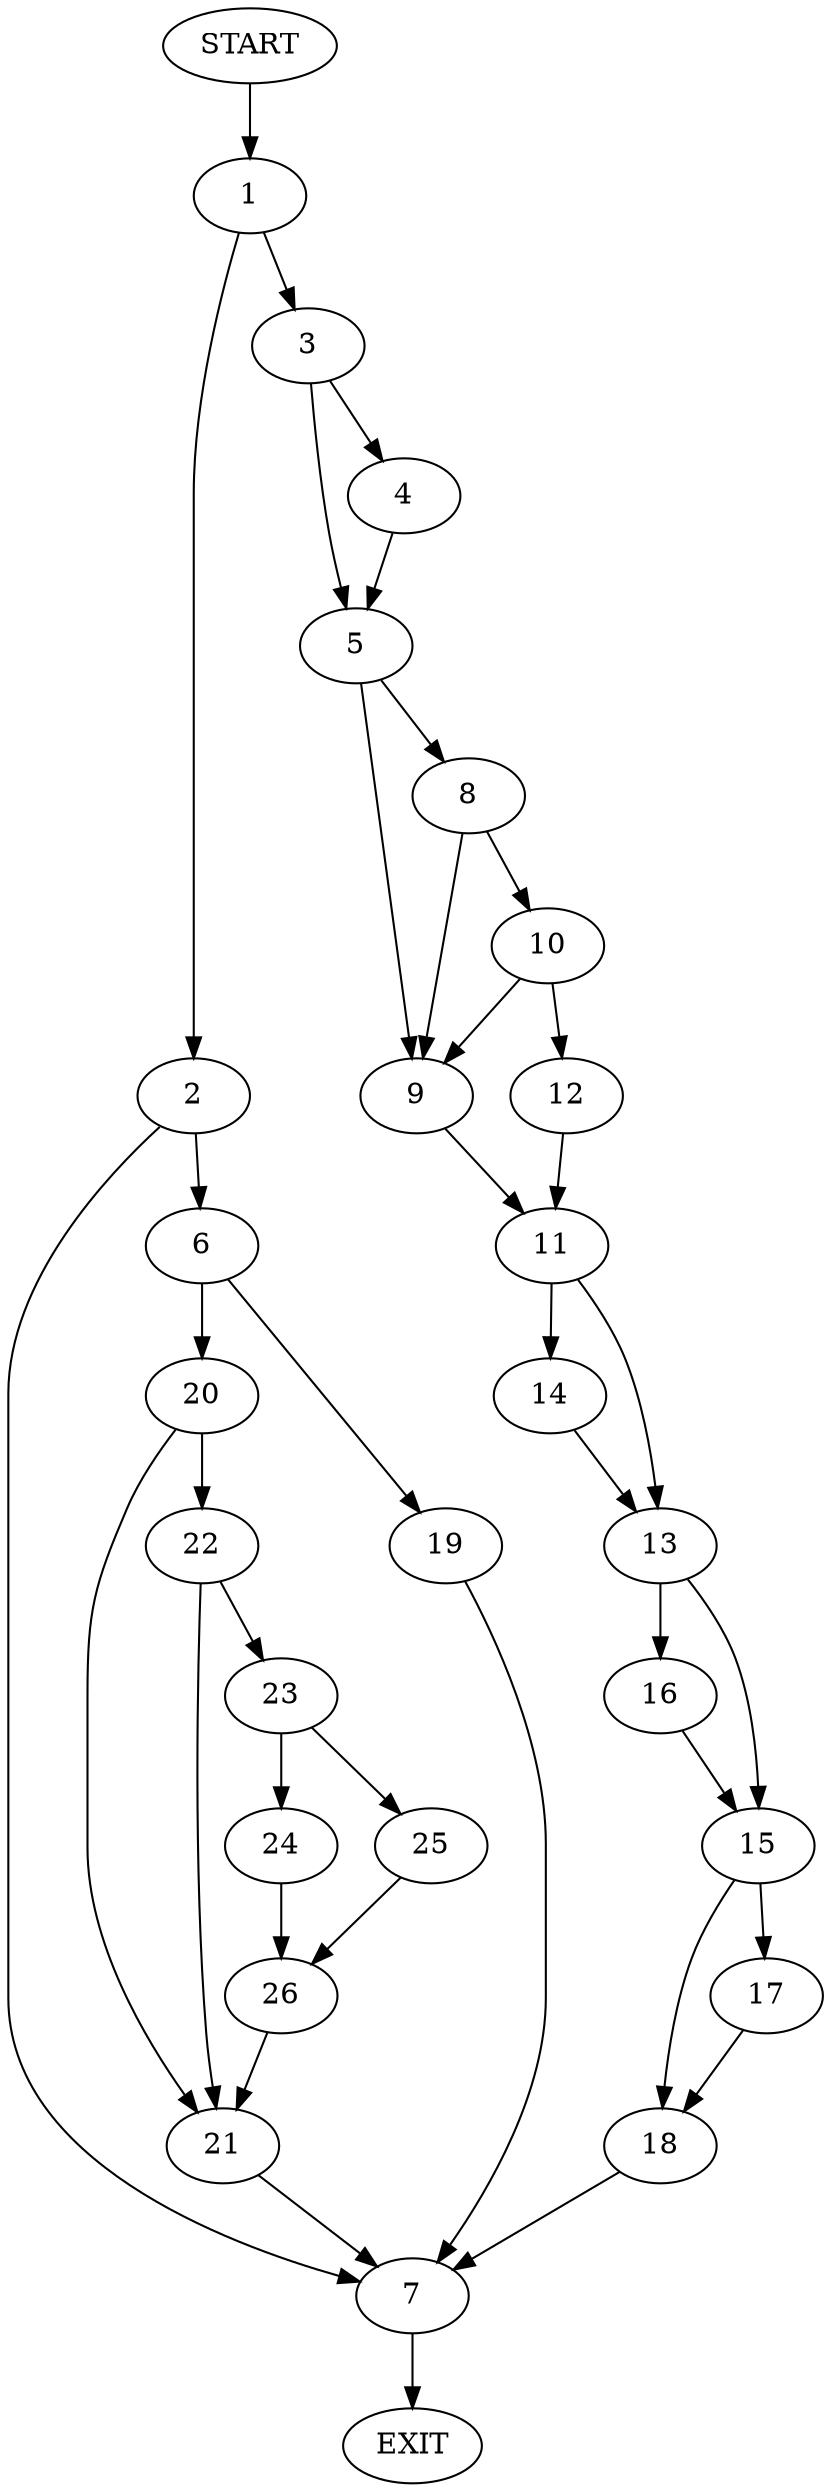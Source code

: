 digraph {
0 [label="START"]
27 [label="EXIT"]
0 -> 1
1 -> 2
1 -> 3
3 -> 4
3 -> 5
2 -> 6
2 -> 7
4 -> 5
5 -> 8
5 -> 9
8 -> 9
8 -> 10
9 -> 11
10 -> 12
10 -> 9
12 -> 11
11 -> 13
11 -> 14
13 -> 15
13 -> 16
14 -> 13
15 -> 17
15 -> 18
16 -> 15
17 -> 18
18 -> 7
7 -> 27
6 -> 19
6 -> 20
19 -> 7
20 -> 21
20 -> 22
22 -> 21
22 -> 23
21 -> 7
23 -> 24
23 -> 25
24 -> 26
25 -> 26
26 -> 21
}
